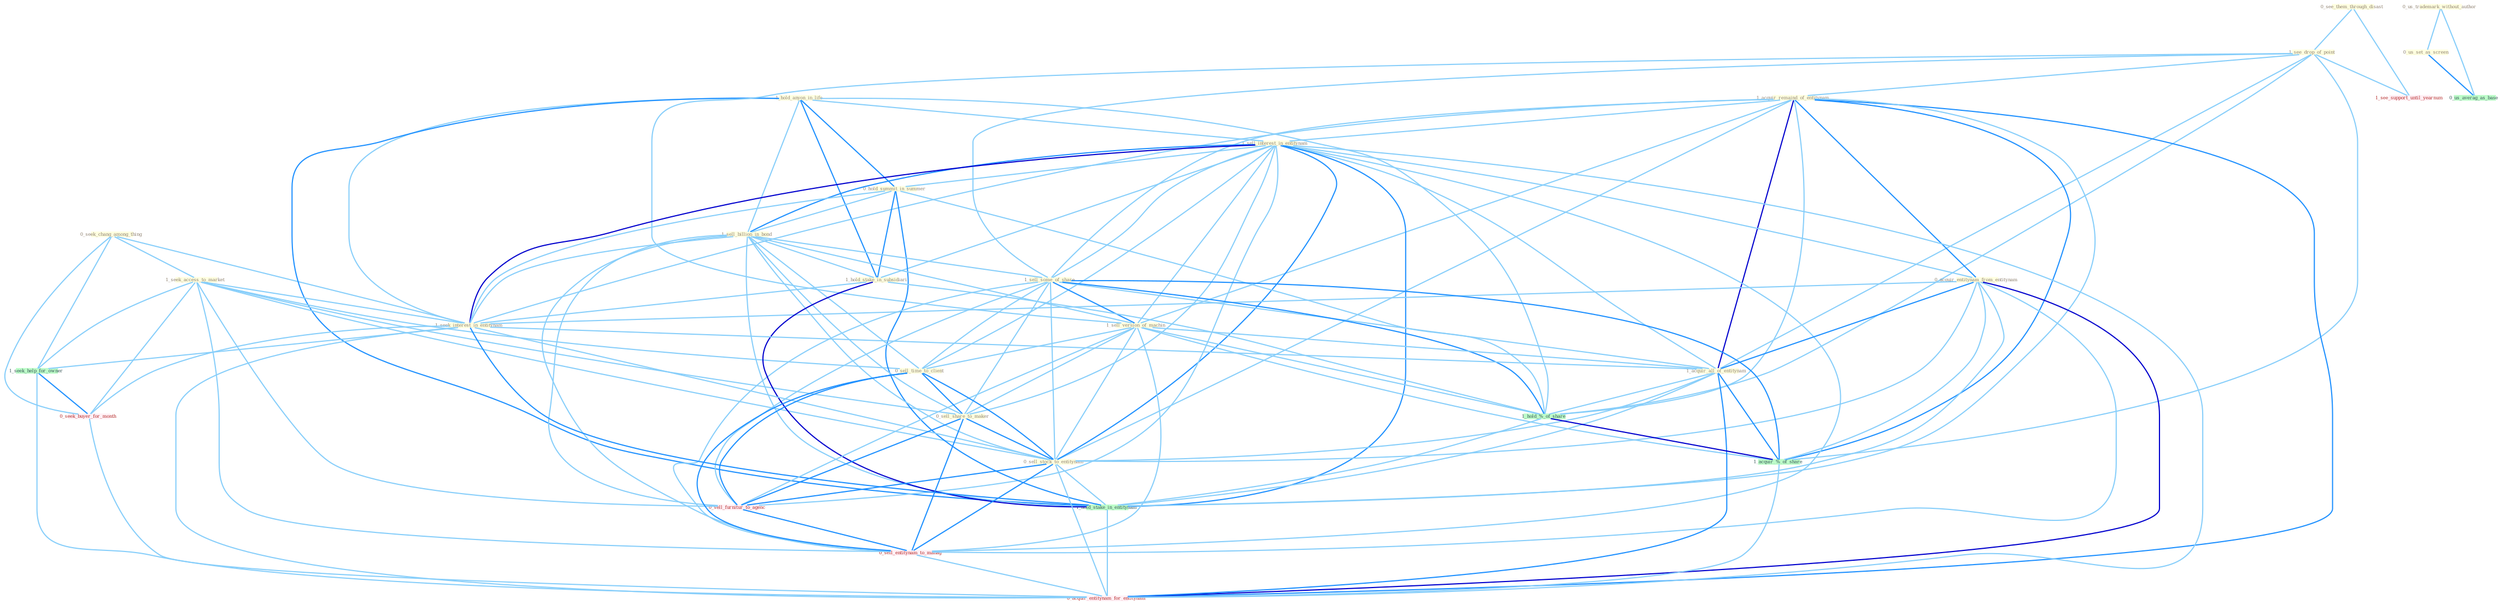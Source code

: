 Graph G{ 
    node
    [shape=polygon,style=filled,width=.5,height=.06,color="#BDFCC9",fixedsize=true,fontsize=4,
    fontcolor="#2f4f4f"];
    {node
    [color="#ffffe0", fontcolor="#8b7d6b"] "0_seek_chang_among_thing " "1_hold_anyon_in_life " "0_us_trademark_without_author " "0_see_them_through_disast " "1_see_drop_of_point " "1_acquir_remaind_of_entitynam " "1_seek_access_to_market " "1_sell_interest_in_entitynam " "0_acquir_entitynam_from_entitynam " "0_hold_summit_in_summer " "1_sell_billion_in_bond " "0_us_set_as_screen " "1_sell_some_of_share " "1_hold_stake_in_subsidiari " "1_seek_interest_in_entitynam " "1_sell_version_of_machin " "0_sell_time_to_client " "0_sell_share_to_maker " "1_acquir_all_of_entitynam " "0_sell_stock_to_entitynam "}
{node [color="#fff0f5", fontcolor="#b22222"] "0_seek_buyer_for_month " "1_see_support_until_yearnum " "0_sell_furnitur_to_agenc " "0_sell_entitynam_to_manag " "0_acquir_entitynam_for_entitynam "}
edge [color="#B0E2FF"];

	"0_seek_chang_among_thing " -- "1_seek_access_to_market " [w="1", color="#87cefa" ];
	"0_seek_chang_among_thing " -- "1_seek_interest_in_entitynam " [w="1", color="#87cefa" ];
	"0_seek_chang_among_thing " -- "1_seek_help_for_owner " [w="1", color="#87cefa" ];
	"0_seek_chang_among_thing " -- "0_seek_buyer_for_month " [w="1", color="#87cefa" ];
	"1_hold_anyon_in_life " -- "1_sell_interest_in_entitynam " [w="1", color="#87cefa" ];
	"1_hold_anyon_in_life " -- "0_hold_summit_in_summer " [w="2", color="#1e90ff" , len=0.8];
	"1_hold_anyon_in_life " -- "1_sell_billion_in_bond " [w="1", color="#87cefa" ];
	"1_hold_anyon_in_life " -- "1_hold_stake_in_subsidiari " [w="2", color="#1e90ff" , len=0.8];
	"1_hold_anyon_in_life " -- "1_seek_interest_in_entitynam " [w="1", color="#87cefa" ];
	"1_hold_anyon_in_life " -- "1_hold_%_of_share " [w="1", color="#87cefa" ];
	"1_hold_anyon_in_life " -- "1_hold_stake_in_entitynam " [w="2", color="#1e90ff" , len=0.8];
	"0_us_trademark_without_author " -- "0_us_set_as_screen " [w="1", color="#87cefa" ];
	"0_us_trademark_without_author " -- "0_us_averag_as_base " [w="1", color="#87cefa" ];
	"0_see_them_through_disast " -- "1_see_drop_of_point " [w="1", color="#87cefa" ];
	"0_see_them_through_disast " -- "1_see_support_until_yearnum " [w="1", color="#87cefa" ];
	"1_see_drop_of_point " -- "1_acquir_remaind_of_entitynam " [w="1", color="#87cefa" ];
	"1_see_drop_of_point " -- "1_sell_some_of_share " [w="1", color="#87cefa" ];
	"1_see_drop_of_point " -- "1_sell_version_of_machin " [w="1", color="#87cefa" ];
	"1_see_drop_of_point " -- "1_acquir_all_of_entitynam " [w="1", color="#87cefa" ];
	"1_see_drop_of_point " -- "1_hold_%_of_share " [w="1", color="#87cefa" ];
	"1_see_drop_of_point " -- "1_acquir_%_of_share " [w="1", color="#87cefa" ];
	"1_see_drop_of_point " -- "1_see_support_until_yearnum " [w="1", color="#87cefa" ];
	"1_acquir_remaind_of_entitynam " -- "1_sell_interest_in_entitynam " [w="1", color="#87cefa" ];
	"1_acquir_remaind_of_entitynam " -- "0_acquir_entitynam_from_entitynam " [w="2", color="#1e90ff" , len=0.8];
	"1_acquir_remaind_of_entitynam " -- "1_sell_some_of_share " [w="1", color="#87cefa" ];
	"1_acquir_remaind_of_entitynam " -- "1_seek_interest_in_entitynam " [w="1", color="#87cefa" ];
	"1_acquir_remaind_of_entitynam " -- "1_sell_version_of_machin " [w="1", color="#87cefa" ];
	"1_acquir_remaind_of_entitynam " -- "1_acquir_all_of_entitynam " [w="3", color="#0000cd" , len=0.6];
	"1_acquir_remaind_of_entitynam " -- "0_sell_stock_to_entitynam " [w="1", color="#87cefa" ];
	"1_acquir_remaind_of_entitynam " -- "1_hold_%_of_share " [w="1", color="#87cefa" ];
	"1_acquir_remaind_of_entitynam " -- "1_hold_stake_in_entitynam " [w="1", color="#87cefa" ];
	"1_acquir_remaind_of_entitynam " -- "1_acquir_%_of_share " [w="2", color="#1e90ff" , len=0.8];
	"1_acquir_remaind_of_entitynam " -- "0_acquir_entitynam_for_entitynam " [w="2", color="#1e90ff" , len=0.8];
	"1_seek_access_to_market " -- "1_seek_interest_in_entitynam " [w="1", color="#87cefa" ];
	"1_seek_access_to_market " -- "0_sell_time_to_client " [w="1", color="#87cefa" ];
	"1_seek_access_to_market " -- "0_sell_share_to_maker " [w="1", color="#87cefa" ];
	"1_seek_access_to_market " -- "0_sell_stock_to_entitynam " [w="1", color="#87cefa" ];
	"1_seek_access_to_market " -- "1_seek_help_for_owner " [w="1", color="#87cefa" ];
	"1_seek_access_to_market " -- "0_seek_buyer_for_month " [w="1", color="#87cefa" ];
	"1_seek_access_to_market " -- "0_sell_furnitur_to_agenc " [w="1", color="#87cefa" ];
	"1_seek_access_to_market " -- "0_sell_entitynam_to_manag " [w="1", color="#87cefa" ];
	"1_sell_interest_in_entitynam " -- "0_acquir_entitynam_from_entitynam " [w="1", color="#87cefa" ];
	"1_sell_interest_in_entitynam " -- "0_hold_summit_in_summer " [w="1", color="#87cefa" ];
	"1_sell_interest_in_entitynam " -- "1_sell_billion_in_bond " [w="2", color="#1e90ff" , len=0.8];
	"1_sell_interest_in_entitynam " -- "1_sell_some_of_share " [w="1", color="#87cefa" ];
	"1_sell_interest_in_entitynam " -- "1_hold_stake_in_subsidiari " [w="1", color="#87cefa" ];
	"1_sell_interest_in_entitynam " -- "1_seek_interest_in_entitynam " [w="3", color="#0000cd" , len=0.6];
	"1_sell_interest_in_entitynam " -- "1_sell_version_of_machin " [w="1", color="#87cefa" ];
	"1_sell_interest_in_entitynam " -- "0_sell_time_to_client " [w="1", color="#87cefa" ];
	"1_sell_interest_in_entitynam " -- "0_sell_share_to_maker " [w="1", color="#87cefa" ];
	"1_sell_interest_in_entitynam " -- "1_acquir_all_of_entitynam " [w="1", color="#87cefa" ];
	"1_sell_interest_in_entitynam " -- "0_sell_stock_to_entitynam " [w="2", color="#1e90ff" , len=0.8];
	"1_sell_interest_in_entitynam " -- "1_hold_stake_in_entitynam " [w="2", color="#1e90ff" , len=0.8];
	"1_sell_interest_in_entitynam " -- "0_sell_furnitur_to_agenc " [w="1", color="#87cefa" ];
	"1_sell_interest_in_entitynam " -- "0_sell_entitynam_to_manag " [w="1", color="#87cefa" ];
	"1_sell_interest_in_entitynam " -- "0_acquir_entitynam_for_entitynam " [w="1", color="#87cefa" ];
	"0_acquir_entitynam_from_entitynam " -- "1_seek_interest_in_entitynam " [w="1", color="#87cefa" ];
	"0_acquir_entitynam_from_entitynam " -- "1_acquir_all_of_entitynam " [w="2", color="#1e90ff" , len=0.8];
	"0_acquir_entitynam_from_entitynam " -- "0_sell_stock_to_entitynam " [w="1", color="#87cefa" ];
	"0_acquir_entitynam_from_entitynam " -- "1_hold_stake_in_entitynam " [w="1", color="#87cefa" ];
	"0_acquir_entitynam_from_entitynam " -- "1_acquir_%_of_share " [w="1", color="#87cefa" ];
	"0_acquir_entitynam_from_entitynam " -- "0_sell_entitynam_to_manag " [w="1", color="#87cefa" ];
	"0_acquir_entitynam_from_entitynam " -- "0_acquir_entitynam_for_entitynam " [w="3", color="#0000cd" , len=0.6];
	"0_hold_summit_in_summer " -- "1_sell_billion_in_bond " [w="1", color="#87cefa" ];
	"0_hold_summit_in_summer " -- "1_hold_stake_in_subsidiari " [w="2", color="#1e90ff" , len=0.8];
	"0_hold_summit_in_summer " -- "1_seek_interest_in_entitynam " [w="1", color="#87cefa" ];
	"0_hold_summit_in_summer " -- "1_hold_%_of_share " [w="1", color="#87cefa" ];
	"0_hold_summit_in_summer " -- "1_hold_stake_in_entitynam " [w="2", color="#1e90ff" , len=0.8];
	"1_sell_billion_in_bond " -- "1_sell_some_of_share " [w="1", color="#87cefa" ];
	"1_sell_billion_in_bond " -- "1_hold_stake_in_subsidiari " [w="1", color="#87cefa" ];
	"1_sell_billion_in_bond " -- "1_seek_interest_in_entitynam " [w="1", color="#87cefa" ];
	"1_sell_billion_in_bond " -- "1_sell_version_of_machin " [w="1", color="#87cefa" ];
	"1_sell_billion_in_bond " -- "0_sell_time_to_client " [w="1", color="#87cefa" ];
	"1_sell_billion_in_bond " -- "0_sell_share_to_maker " [w="1", color="#87cefa" ];
	"1_sell_billion_in_bond " -- "0_sell_stock_to_entitynam " [w="1", color="#87cefa" ];
	"1_sell_billion_in_bond " -- "1_hold_stake_in_entitynam " [w="1", color="#87cefa" ];
	"1_sell_billion_in_bond " -- "0_sell_furnitur_to_agenc " [w="1", color="#87cefa" ];
	"1_sell_billion_in_bond " -- "0_sell_entitynam_to_manag " [w="1", color="#87cefa" ];
	"0_us_set_as_screen " -- "0_us_averag_as_base " [w="2", color="#1e90ff" , len=0.8];
	"1_sell_some_of_share " -- "1_sell_version_of_machin " [w="2", color="#1e90ff" , len=0.8];
	"1_sell_some_of_share " -- "0_sell_time_to_client " [w="1", color="#87cefa" ];
	"1_sell_some_of_share " -- "0_sell_share_to_maker " [w="1", color="#87cefa" ];
	"1_sell_some_of_share " -- "1_acquir_all_of_entitynam " [w="1", color="#87cefa" ];
	"1_sell_some_of_share " -- "0_sell_stock_to_entitynam " [w="1", color="#87cefa" ];
	"1_sell_some_of_share " -- "1_hold_%_of_share " [w="2", color="#1e90ff" , len=0.8];
	"1_sell_some_of_share " -- "1_acquir_%_of_share " [w="2", color="#1e90ff" , len=0.8];
	"1_sell_some_of_share " -- "0_sell_furnitur_to_agenc " [w="1", color="#87cefa" ];
	"1_sell_some_of_share " -- "0_sell_entitynam_to_manag " [w="1", color="#87cefa" ];
	"1_hold_stake_in_subsidiari " -- "1_seek_interest_in_entitynam " [w="1", color="#87cefa" ];
	"1_hold_stake_in_subsidiari " -- "1_hold_%_of_share " [w="1", color="#87cefa" ];
	"1_hold_stake_in_subsidiari " -- "1_hold_stake_in_entitynam " [w="3", color="#0000cd" , len=0.6];
	"1_seek_interest_in_entitynam " -- "1_acquir_all_of_entitynam " [w="1", color="#87cefa" ];
	"1_seek_interest_in_entitynam " -- "0_sell_stock_to_entitynam " [w="1", color="#87cefa" ];
	"1_seek_interest_in_entitynam " -- "1_hold_stake_in_entitynam " [w="2", color="#1e90ff" , len=0.8];
	"1_seek_interest_in_entitynam " -- "1_seek_help_for_owner " [w="1", color="#87cefa" ];
	"1_seek_interest_in_entitynam " -- "0_seek_buyer_for_month " [w="1", color="#87cefa" ];
	"1_seek_interest_in_entitynam " -- "0_acquir_entitynam_for_entitynam " [w="1", color="#87cefa" ];
	"1_sell_version_of_machin " -- "0_sell_time_to_client " [w="1", color="#87cefa" ];
	"1_sell_version_of_machin " -- "0_sell_share_to_maker " [w="1", color="#87cefa" ];
	"1_sell_version_of_machin " -- "1_acquir_all_of_entitynam " [w="1", color="#87cefa" ];
	"1_sell_version_of_machin " -- "0_sell_stock_to_entitynam " [w="1", color="#87cefa" ];
	"1_sell_version_of_machin " -- "1_hold_%_of_share " [w="1", color="#87cefa" ];
	"1_sell_version_of_machin " -- "1_acquir_%_of_share " [w="1", color="#87cefa" ];
	"1_sell_version_of_machin " -- "0_sell_furnitur_to_agenc " [w="1", color="#87cefa" ];
	"1_sell_version_of_machin " -- "0_sell_entitynam_to_manag " [w="1", color="#87cefa" ];
	"0_sell_time_to_client " -- "0_sell_share_to_maker " [w="2", color="#1e90ff" , len=0.8];
	"0_sell_time_to_client " -- "0_sell_stock_to_entitynam " [w="2", color="#1e90ff" , len=0.8];
	"0_sell_time_to_client " -- "0_sell_furnitur_to_agenc " [w="2", color="#1e90ff" , len=0.8];
	"0_sell_time_to_client " -- "0_sell_entitynam_to_manag " [w="2", color="#1e90ff" , len=0.8];
	"0_sell_share_to_maker " -- "0_sell_stock_to_entitynam " [w="2", color="#1e90ff" , len=0.8];
	"0_sell_share_to_maker " -- "0_sell_furnitur_to_agenc " [w="2", color="#1e90ff" , len=0.8];
	"0_sell_share_to_maker " -- "0_sell_entitynam_to_manag " [w="2", color="#1e90ff" , len=0.8];
	"1_acquir_all_of_entitynam " -- "0_sell_stock_to_entitynam " [w="1", color="#87cefa" ];
	"1_acquir_all_of_entitynam " -- "1_hold_%_of_share " [w="1", color="#87cefa" ];
	"1_acquir_all_of_entitynam " -- "1_hold_stake_in_entitynam " [w="1", color="#87cefa" ];
	"1_acquir_all_of_entitynam " -- "1_acquir_%_of_share " [w="2", color="#1e90ff" , len=0.8];
	"1_acquir_all_of_entitynam " -- "0_acquir_entitynam_for_entitynam " [w="2", color="#1e90ff" , len=0.8];
	"0_sell_stock_to_entitynam " -- "1_hold_stake_in_entitynam " [w="1", color="#87cefa" ];
	"0_sell_stock_to_entitynam " -- "0_sell_furnitur_to_agenc " [w="2", color="#1e90ff" , len=0.8];
	"0_sell_stock_to_entitynam " -- "0_sell_entitynam_to_manag " [w="2", color="#1e90ff" , len=0.8];
	"0_sell_stock_to_entitynam " -- "0_acquir_entitynam_for_entitynam " [w="1", color="#87cefa" ];
	"1_hold_%_of_share " -- "1_hold_stake_in_entitynam " [w="1", color="#87cefa" ];
	"1_hold_%_of_share " -- "1_acquir_%_of_share " [w="3", color="#0000cd" , len=0.6];
	"1_hold_stake_in_entitynam " -- "0_acquir_entitynam_for_entitynam " [w="1", color="#87cefa" ];
	"1_seek_help_for_owner " -- "0_seek_buyer_for_month " [w="2", color="#1e90ff" , len=0.8];
	"1_seek_help_for_owner " -- "0_acquir_entitynam_for_entitynam " [w="1", color="#87cefa" ];
	"0_seek_buyer_for_month " -- "0_acquir_entitynam_for_entitynam " [w="1", color="#87cefa" ];
	"1_acquir_%_of_share " -- "0_acquir_entitynam_for_entitynam " [w="1", color="#87cefa" ];
	"0_sell_furnitur_to_agenc " -- "0_sell_entitynam_to_manag " [w="2", color="#1e90ff" , len=0.8];
	"0_sell_entitynam_to_manag " -- "0_acquir_entitynam_for_entitynam " [w="1", color="#87cefa" ];
}